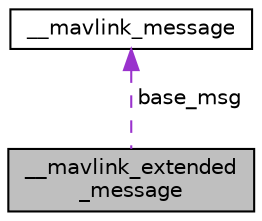 digraph "__mavlink_extended_message"
{
 // INTERACTIVE_SVG=YES
  edge [fontname="Helvetica",fontsize="10",labelfontname="Helvetica",labelfontsize="10"];
  node [fontname="Helvetica",fontsize="10",shape=record];
  Node1 [label="__mavlink_extended\l_message",height=0.2,width=0.4,color="black", fillcolor="grey75", style="filled" fontcolor="black"];
  Node2 -> Node1 [dir="back",color="darkorchid3",fontsize="10",style="dashed",label=" base_msg" ,fontname="Helvetica"];
  Node2 [label="__mavlink_message",height=0.2,width=0.4,color="black", fillcolor="white", style="filled",URL="$struct____mavlink__message.html"];
}
